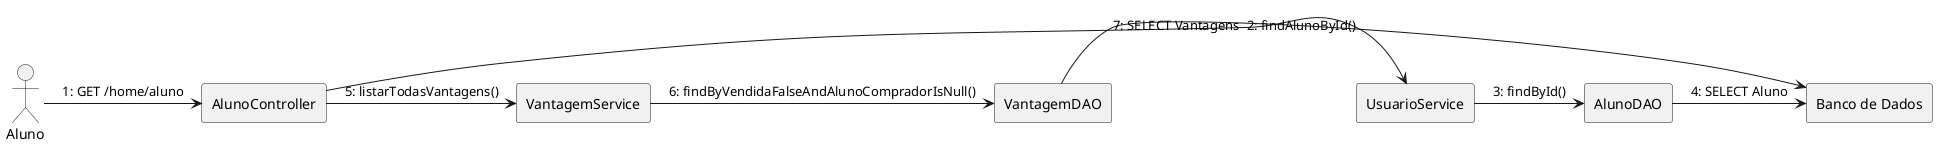 @startuml Diagrama de Comunicação - Listagem de Vantagens (Aluno - Disponíveis)

skinparam handwritten false
skinparam style strictuml
skinparam linetype ortho ' Estilo de linha reta para melhor clareza nas conexões diretas

actor Aluno as aluno

rectangle "AlunoController" as ac
rectangle "UsuarioService" as us
rectangle "VantagemService" as vs
rectangle "AlunoDAO" as adao
rectangle "VantagemDAO" as vdao
rectangle "Banco de Dados" as db  

aluno -> ac : 1: GET /home/aluno
ac -> us : 2: findAlunoById()
us -> adao : 3: findById()
adao -> db : 4: SELECT Aluno
ac -> vs : 5: listarTodasVantagens()
vs -> vdao : 6: findByVendidaFalseAndAlunoCompradorIsNull()
vdao -> db : 7: SELECT Vantagens
@enduml
